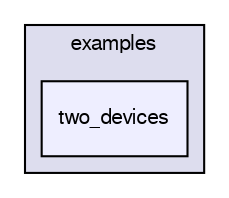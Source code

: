 digraph "two_devices" {
  compound=true
  node [ fontsize="10", fontname="FreeSans"];
  edge [ labelfontsize="10", labelfontname="FreeSans"];
  subgraph clusterdir_d28a4824dc47e487b107a5db32ef43c4 {
    graph [ bgcolor="#ddddee", pencolor="black", label="examples" fontname="FreeSans", fontsize="10", URL="dir_d28a4824dc47e487b107a5db32ef43c4.html"]
  dir_6aa027bf39687c39dc976ede2f34c04f [shape=box, label="two_devices", style="filled", fillcolor="#eeeeff", pencolor="black", URL="dir_6aa027bf39687c39dc976ede2f34c04f.html"];
  }
}
